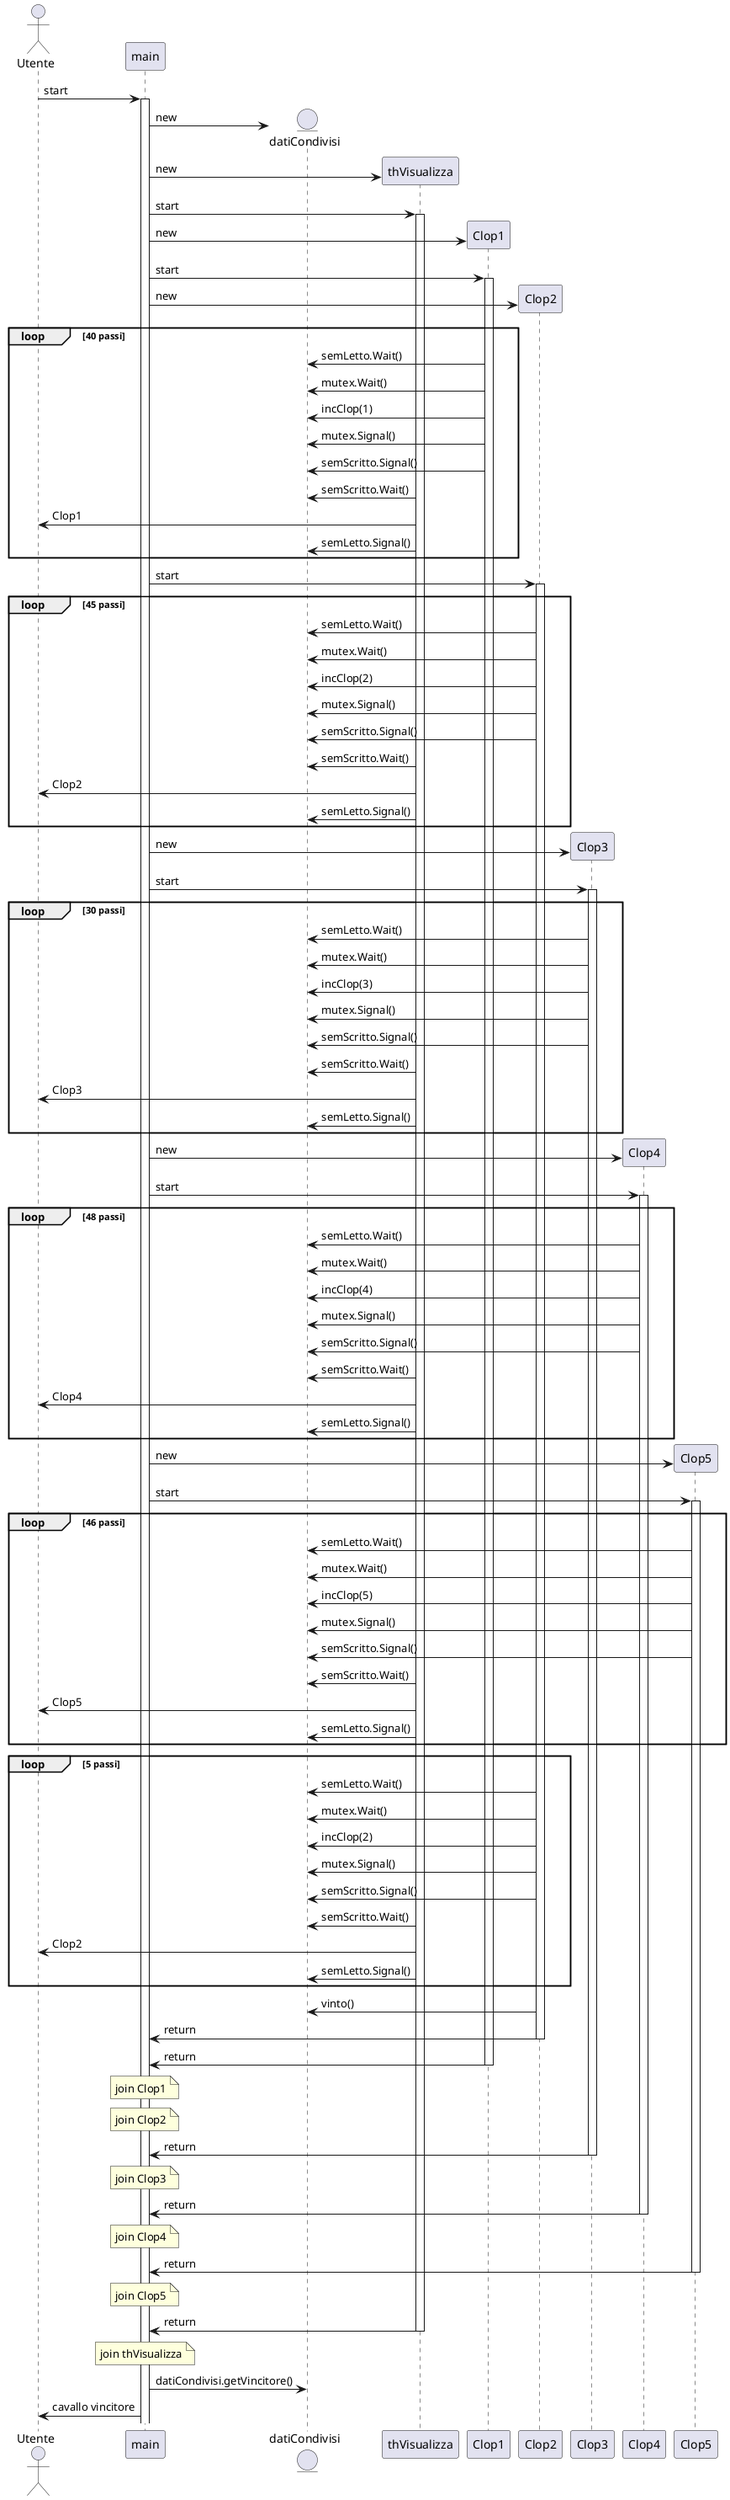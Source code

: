 @startuml Cavalli
actor Utente
participant main
entity datiCondivisi

Utente -> main ++ : start

main -> datiCondivisi ** : new
main -> thVisualizza ** : new
main -> thVisualizza ++ : start
main -> Clop1 ** : new
main -> Clop1 ++ : start
main -> Clop2 ** : new

loop 40 passi
Clop1 -> datiCondivisi: semLetto.Wait()
Clop1 -> datiCondivisi: mutex.Wait()
Clop1 -> datiCondivisi: incClop(1)
Clop1 -> datiCondivisi: mutex.Signal()
Clop1 -> datiCondivisi: semScritto.Signal()

thVisualizza -> datiCondivisi: semScritto.Wait()
thVisualizza -> Utente: Clop1
thVisualizza -> datiCondivisi: semLetto.Signal()
end


main -> Clop2 ++ : start

loop 45 passi
Clop2 -> datiCondivisi: semLetto.Wait()
Clop2 -> datiCondivisi: mutex.Wait()
Clop2 -> datiCondivisi: incClop(2)
Clop2 -> datiCondivisi: mutex.Signal()
Clop2 -> datiCondivisi: semScritto.Signal()

thVisualizza -> datiCondivisi: semScritto.Wait()
thVisualizza -> Utente: Clop2
thVisualizza -> datiCondivisi: semLetto.Signal()
end

main -> Clop3 ** : new
main -> Clop3 ++: start

loop 30 passi
Clop3 -> datiCondivisi: semLetto.Wait()
Clop3 -> datiCondivisi: mutex.Wait()
Clop3 -> datiCondivisi: incClop(3)
Clop3 -> datiCondivisi: mutex.Signal()
Clop3 -> datiCondivisi: semScritto.Signal()

thVisualizza -> datiCondivisi: semScritto.Wait()
thVisualizza -> Utente: Clop3
thVisualizza -> datiCondivisi: semLetto.Signal()
end

main -> Clop4 ** : new
main -> Clop4 ++ : start
loop 48 passi
Clop4 -> datiCondivisi: semLetto.Wait()
Clop4 -> datiCondivisi: mutex.Wait()
Clop4 -> datiCondivisi: incClop(4)
Clop4 -> datiCondivisi: mutex.Signal()
Clop4 -> datiCondivisi: semScritto.Signal()

thVisualizza -> datiCondivisi: semScritto.Wait()
thVisualizza -> Utente: Clop4
thVisualizza -> datiCondivisi: semLetto.Signal()
end

main -> Clop5 ** : new
main -> Clop5 ++ : start

loop 46 passi
Clop5 -> datiCondivisi: semLetto.Wait()
Clop5 -> datiCondivisi: mutex.Wait()
Clop5 -> datiCondivisi: incClop(5)
Clop5 -> datiCondivisi: mutex.Signal()
Clop5 -> datiCondivisi: semScritto.Signal()

thVisualizza -> datiCondivisi: semScritto.Wait()
thVisualizza -> Utente: Clop5
thVisualizza -> datiCondivisi: semLetto.Signal()
end

loop 5 passi
Clop2 -> datiCondivisi: semLetto.Wait()
Clop2 -> datiCondivisi: mutex.Wait()
Clop2 -> datiCondivisi: incClop(2)
Clop2 -> datiCondivisi: mutex.Signal()
Clop2 -> datiCondivisi: semScritto.Signal()

thVisualizza -> datiCondivisi: semScritto.Wait()
thVisualizza -> Utente: Clop2
thVisualizza -> datiCondivisi: semLetto.Signal()
end
Clop2 -> datiCondivisi: vinto()
Clop2 -> main--: return
Clop1 -> main--: return
note over main : join Clop1
note over main : join Clop2
Clop3 -> main--: return
note over main : join Clop3
Clop4 -> main--: return
note over main : join Clop4
Clop5 -> main--: return
note over main : join Clop5

thVisualizza -> main --: return
note over main : join thVisualizza

main -> datiCondivisi : datiCondivisi.getVincitore()
main -> Utente : cavallo vincitore
@enduml